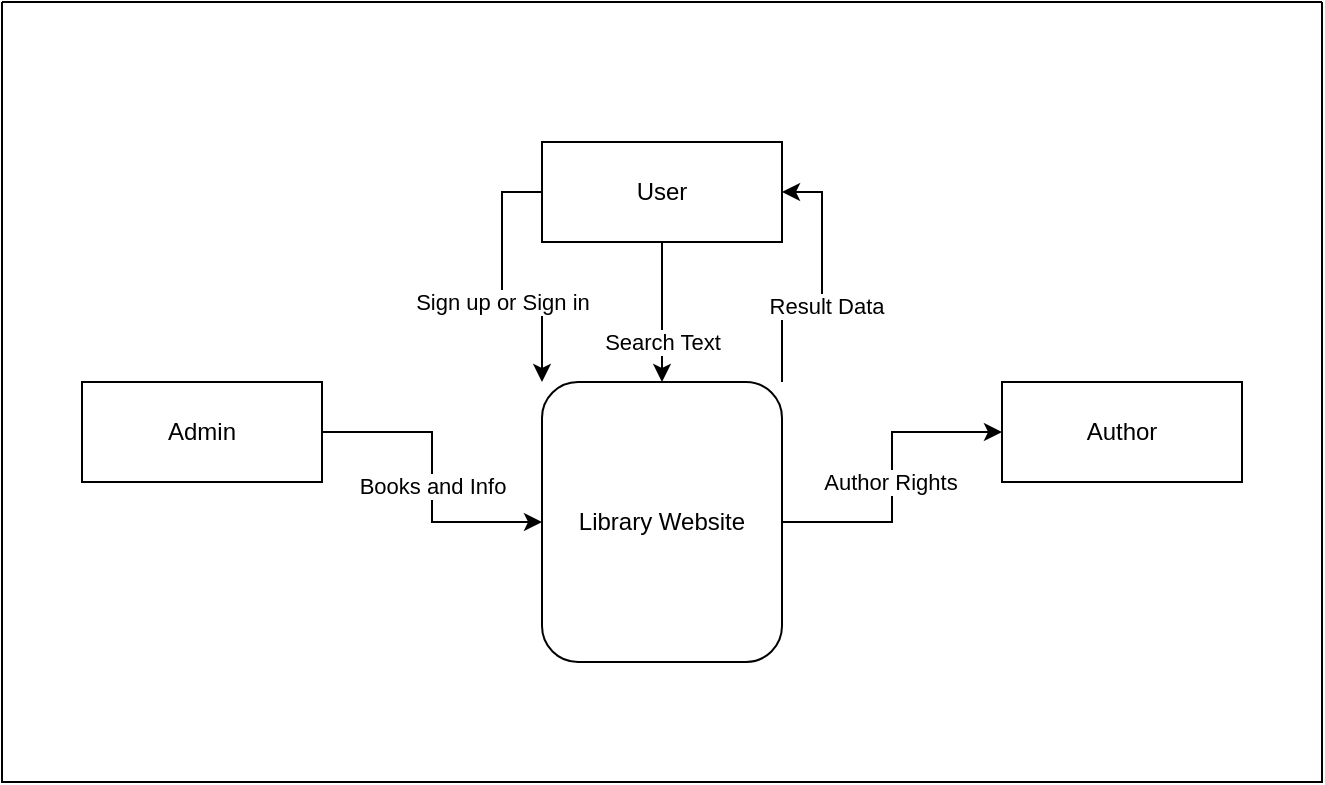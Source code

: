 <mxfile version="20.2.2" type="github">
  <diagram name="Page-1" id="b520641d-4fe3-3701-9064-5fc419738815">
    <mxGraphModel dx="1304" dy="529" grid="1" gridSize="10" guides="1" tooltips="1" connect="1" arrows="1" fold="1" page="1" pageScale="1" pageWidth="1100" pageHeight="850" background="none" math="0" shadow="0">
      <root>
        <mxCell id="0" />
        <mxCell id="1" parent="0" />
        <mxCell id="TcNPbHPtyNJaSQPeOQcQ-7" value="Search Text" style="edgeStyle=orthogonalEdgeStyle;rounded=0;orthogonalLoop=1;jettySize=auto;html=1;" edge="1" parent="1" source="TcNPbHPtyNJaSQPeOQcQ-1" target="TcNPbHPtyNJaSQPeOQcQ-5">
          <mxGeometry x="0.429" relative="1" as="geometry">
            <mxPoint as="offset" />
          </mxGeometry>
        </mxCell>
        <mxCell id="TcNPbHPtyNJaSQPeOQcQ-14" value="Sign up or Sign in" style="edgeStyle=orthogonalEdgeStyle;rounded=0;orthogonalLoop=1;jettySize=auto;html=1;exitX=0;exitY=0.5;exitDx=0;exitDy=0;entryX=0;entryY=0;entryDx=0;entryDy=0;" edge="1" parent="1" source="TcNPbHPtyNJaSQPeOQcQ-1" target="TcNPbHPtyNJaSQPeOQcQ-5">
          <mxGeometry x="0.111" relative="1" as="geometry">
            <mxPoint as="offset" />
          </mxGeometry>
        </mxCell>
        <mxCell id="TcNPbHPtyNJaSQPeOQcQ-1" value="User" style="rounded=0;whiteSpace=wrap;html=1;" vertex="1" parent="1">
          <mxGeometry x="490" y="120" width="120" height="50" as="geometry" />
        </mxCell>
        <mxCell id="TcNPbHPtyNJaSQPeOQcQ-8" style="edgeStyle=orthogonalEdgeStyle;rounded=0;orthogonalLoop=1;jettySize=auto;html=1;" edge="1" parent="1" source="TcNPbHPtyNJaSQPeOQcQ-2" target="TcNPbHPtyNJaSQPeOQcQ-5">
          <mxGeometry relative="1" as="geometry" />
        </mxCell>
        <mxCell id="TcNPbHPtyNJaSQPeOQcQ-9" value="Books and Info" style="edgeLabel;html=1;align=center;verticalAlign=middle;resizable=0;points=[];" vertex="1" connectable="0" parent="TcNPbHPtyNJaSQPeOQcQ-8">
          <mxGeometry x="-0.223" relative="1" as="geometry">
            <mxPoint y="22" as="offset" />
          </mxGeometry>
        </mxCell>
        <mxCell id="TcNPbHPtyNJaSQPeOQcQ-2" value="Admin" style="rounded=0;whiteSpace=wrap;html=1;" vertex="1" parent="1">
          <mxGeometry x="260" y="240" width="120" height="50" as="geometry" />
        </mxCell>
        <mxCell id="TcNPbHPtyNJaSQPeOQcQ-6" style="edgeStyle=orthogonalEdgeStyle;rounded=0;orthogonalLoop=1;jettySize=auto;html=1;entryX=0;entryY=0.5;entryDx=0;entryDy=0;" edge="1" parent="1" source="TcNPbHPtyNJaSQPeOQcQ-5" target="TcNPbHPtyNJaSQPeOQcQ-3">
          <mxGeometry relative="1" as="geometry" />
        </mxCell>
        <mxCell id="TcNPbHPtyNJaSQPeOQcQ-10" value="Author Rights" style="edgeLabel;html=1;align=center;verticalAlign=middle;resizable=0;points=[];" vertex="1" connectable="0" parent="TcNPbHPtyNJaSQPeOQcQ-6">
          <mxGeometry x="-0.232" y="1" relative="1" as="geometry">
            <mxPoint y="-16" as="offset" />
          </mxGeometry>
        </mxCell>
        <mxCell id="TcNPbHPtyNJaSQPeOQcQ-3" value="Author" style="rounded=0;whiteSpace=wrap;html=1;" vertex="1" parent="1">
          <mxGeometry x="720" y="240" width="120" height="50" as="geometry" />
        </mxCell>
        <mxCell id="TcNPbHPtyNJaSQPeOQcQ-12" style="edgeStyle=orthogonalEdgeStyle;rounded=0;orthogonalLoop=1;jettySize=auto;html=1;exitX=1;exitY=0;exitDx=0;exitDy=0;entryX=1;entryY=0.5;entryDx=0;entryDy=0;" edge="1" parent="1" source="TcNPbHPtyNJaSQPeOQcQ-5" target="TcNPbHPtyNJaSQPeOQcQ-1">
          <mxGeometry relative="1" as="geometry" />
        </mxCell>
        <mxCell id="TcNPbHPtyNJaSQPeOQcQ-13" value="Result Data" style="edgeLabel;html=1;align=center;verticalAlign=middle;resizable=0;points=[];" vertex="1" connectable="0" parent="TcNPbHPtyNJaSQPeOQcQ-12">
          <mxGeometry x="-0.135" y="-2" relative="1" as="geometry">
            <mxPoint as="offset" />
          </mxGeometry>
        </mxCell>
        <mxCell id="TcNPbHPtyNJaSQPeOQcQ-5" value="Library Website" style="rounded=1;whiteSpace=wrap;html=1;" vertex="1" parent="1">
          <mxGeometry x="490" y="240" width="120" height="140" as="geometry" />
        </mxCell>
        <mxCell id="TcNPbHPtyNJaSQPeOQcQ-15" value="" style="swimlane;startSize=0;" vertex="1" parent="1">
          <mxGeometry x="220" y="50" width="660" height="390" as="geometry" />
        </mxCell>
      </root>
    </mxGraphModel>
  </diagram>
</mxfile>
